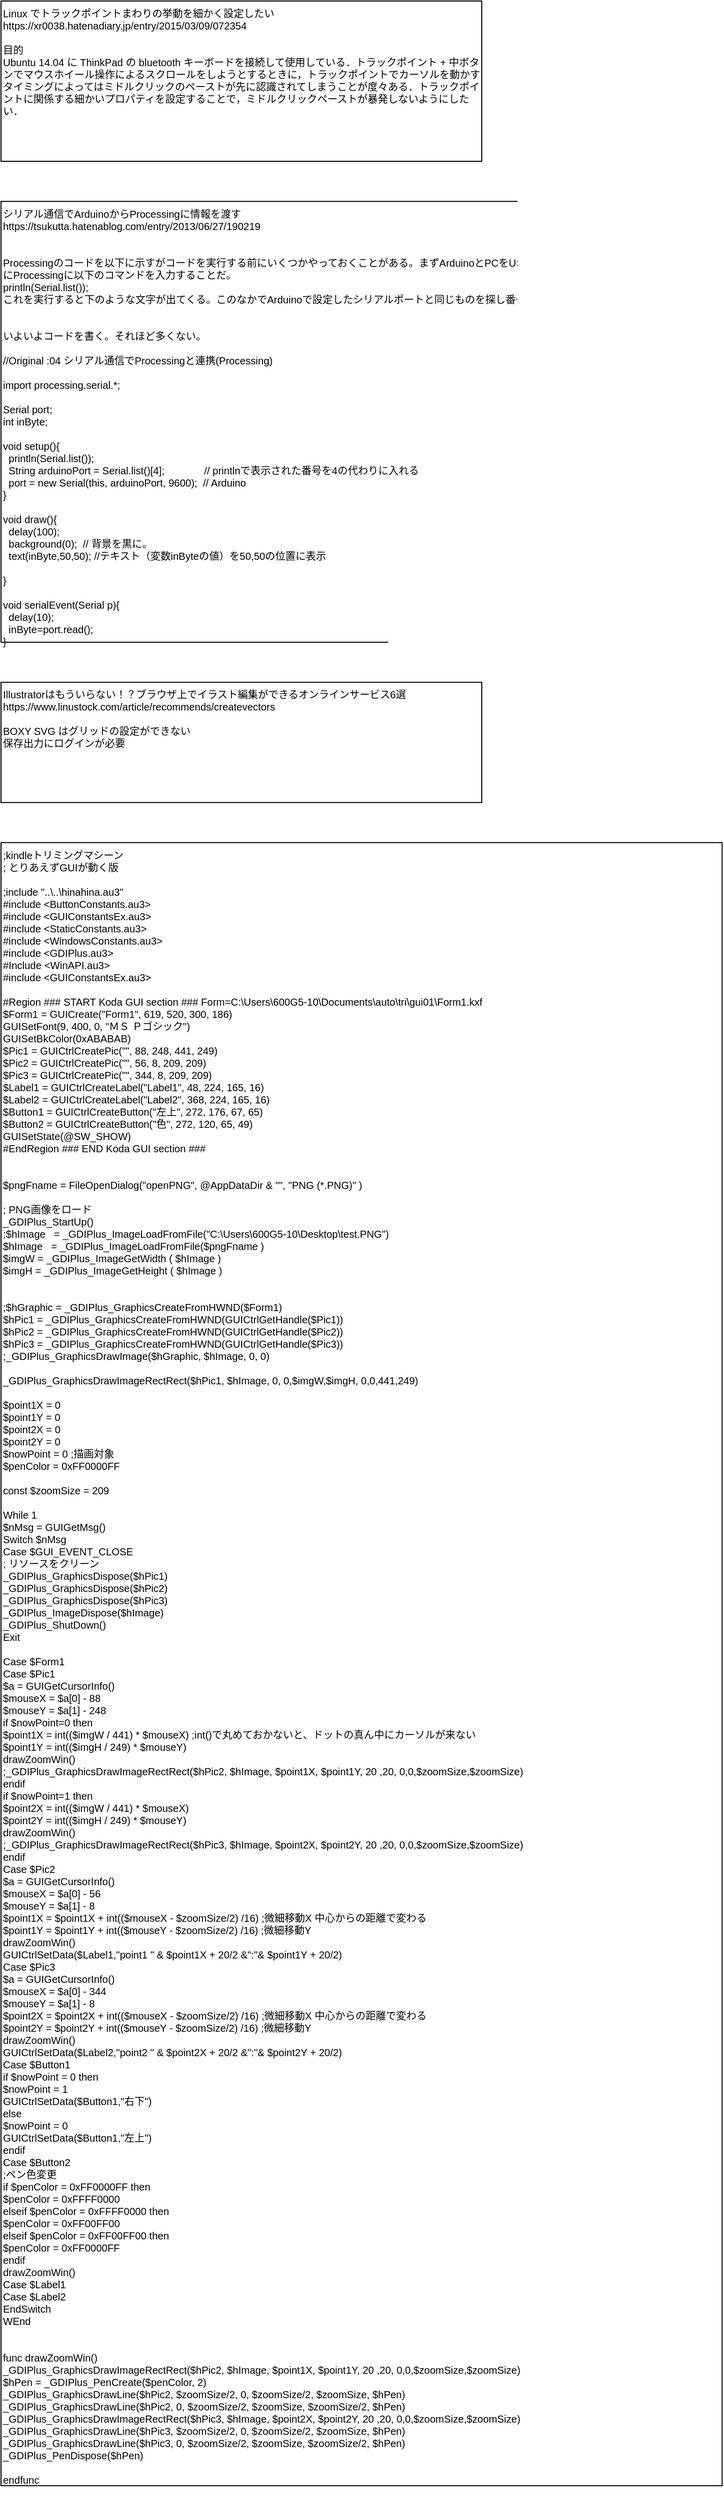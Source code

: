 <mxfile version="17.4.0" type="github">
  <diagram id="wNjajI2MCHbM71Gs-DAX" name="ページ1">
    <mxGraphModel dx="1087" dy="680" grid="1" gridSize="39.37" guides="1" tooltips="1" connect="1" arrows="1" fold="1" page="1" pageScale="1" pageWidth="827" pageHeight="1169" math="0" shadow="0">
      <root>
        <mxCell id="0" />
        <mxCell id="1" parent="0" />
        <mxCell id="RUVW1VNI79D-d2WEvtp2-1" value="&lt;div&gt;&lt;div&gt;Linux でトラックポイントまわりの挙動を細かく設定したい&lt;/div&gt;&lt;div&gt;https://xr0038.hatenadiary.jp/entry/2015/03/09/072354&lt;/div&gt;&lt;div&gt;&lt;br&gt;&lt;/div&gt;&lt;div&gt;目的&lt;/div&gt;&lt;div&gt;Ubuntu 14.04 に ThinkPad の bluetooth キーボードを接続して使用している．トラックポイント + 中ボタンでマウスホイール操作によるスクロールをしようとするときに，トラックポイントでカーソルを動かすタイミングによってはミドルクリックのペーストが先に認識されてしまうことが度々ある．トラックポイントに関係する細かいプロパティを設定することで，ミドルクリックペーストが暴発しないようにしたい．&lt;/div&gt;&lt;/div&gt;" style="text;html=1;strokeColor=default;fillColor=none;align=left;verticalAlign=top;whiteSpace=wrap;rounded=0;fontSize=10;" parent="1" vertex="1">
          <mxGeometry width="472.44" height="157.48" as="geometry" />
        </mxCell>
        <mxCell id="25LW0VAzEqJ-nKai1Upx-1" value="&lt;div&gt;シリアル通信でArduinoからProcessingに情報を渡す&lt;/div&gt;&lt;div&gt;https://tsukutta.hatenablog.com/entry/2013/06/27/190219&lt;/div&gt;&lt;div&gt;&lt;br&gt;&lt;/div&gt;&lt;div&gt;&lt;br&gt;&lt;/div&gt;&lt;div&gt;Processingのコードを以下に示すがコードを実行する前にいくつかやっておくことがある。まずArduinoとPCをUSB端子で接続すること。次にProcessingに以下のコマンドを入力することだ。&lt;/div&gt;&lt;div&gt;&lt;span&gt; &lt;/span&gt;println(Serial.list());&lt;/div&gt;&lt;div&gt;これを実行すると下のような文字が出てくる。このなかでArduinoで設定したシリアルポートと同じものを探し番号を覚えておく。&lt;/div&gt;&lt;div&gt;&lt;br&gt;&lt;/div&gt;&lt;div&gt;&lt;br&gt;&lt;/div&gt;&lt;div&gt;いよいよコードを書く。それほど多くない。&lt;/div&gt;&lt;div&gt;&lt;br&gt;&lt;/div&gt;&lt;div&gt;//Original :04 シリアル通信でProcessingと連携(Processing)&lt;/div&gt;&lt;div&gt;&lt;br&gt;&lt;/div&gt;&lt;div&gt;import processing.serial.*;&lt;/div&gt;&lt;div&gt;&lt;br&gt;&lt;/div&gt;&lt;div&gt;Serial port;&amp;nbsp;&lt;/div&gt;&lt;div&gt;int inByte;&lt;/div&gt;&lt;div&gt;&lt;br&gt;&lt;/div&gt;&lt;div&gt;void setup(){&lt;/div&gt;&lt;div&gt;&amp;nbsp; println(Serial.list());&lt;/div&gt;&lt;div&gt;&amp;nbsp; String arduinoPort = Serial.list()[4];&amp;nbsp; &amp;nbsp; &amp;nbsp; &amp;nbsp; &amp;nbsp; &amp;nbsp; &amp;nbsp; // printlnで表示された番号を4の代わりに入れる&lt;/div&gt;&lt;div&gt;&amp;nbsp; port = new Serial(this, arduinoPort, 9600);&amp;nbsp; // Arduino&lt;/div&gt;&lt;div&gt;}&lt;/div&gt;&lt;div&gt;&lt;br&gt;&lt;/div&gt;&lt;div&gt;void draw(){&lt;/div&gt;&lt;div&gt;&amp;nbsp; delay(100);&lt;/div&gt;&lt;div&gt;&amp;nbsp; background(0);&amp;nbsp; // 背景を黒に。&lt;/div&gt;&lt;div&gt;&amp;nbsp; text(inByte,50,50); //テキスト（変数inByteの値）を50,50の位置に表示&lt;/div&gt;&lt;div&gt;&amp;nbsp;&amp;nbsp;&lt;/div&gt;&lt;div&gt;}&lt;/div&gt;&lt;div&gt;&lt;br&gt;&lt;/div&gt;&lt;div&gt;void serialEvent(Serial p){&lt;/div&gt;&lt;div&gt;&amp;nbsp; delay(10);&lt;/div&gt;&lt;div&gt;&amp;nbsp; inByte=port.read();&lt;/div&gt;&lt;div&gt;}&lt;/div&gt;" style="text;html=1;strokeColor=default;fillColor=none;align=left;verticalAlign=top;whiteSpace=wrap;rounded=0;fontSize=10;" parent="1" vertex="1">
          <mxGeometry y="196.85" width="629.92" height="433.07" as="geometry" />
        </mxCell>
        <mxCell id="xX8cJ3ERn-WcbGZl_4lk-1" value="&lt;div&gt;Illustratorはもういらない！？ブラウザ上でイラスト編集ができるオンラインサービス6選&lt;/div&gt;&lt;div&gt;https://www.linustock.com/article/recommends/createvectors&lt;/div&gt;&lt;div&gt;&lt;br&gt;&lt;/div&gt;&lt;div&gt;BOXY SVG はグリッドの設定ができない&lt;/div&gt;&lt;div&gt;保存出力にログインが必要&lt;/div&gt;" style="text;html=1;strokeColor=default;fillColor=none;align=left;verticalAlign=top;whiteSpace=wrap;rounded=0;fontSize=10;" parent="1" vertex="1">
          <mxGeometry y="669.29" width="472.44" height="118.11" as="geometry" />
        </mxCell>
        <mxCell id="f5EtCbAzlyeyAya_sc4U-1" value="&lt;div&gt;;kindleトリミングマシーン&lt;/div&gt;&lt;div&gt;;&lt;span&gt;	&lt;/span&gt;とりあえずGUIが動く版&lt;/div&gt;&lt;div&gt;&lt;br&gt;&lt;/div&gt;&lt;div&gt;;include &quot;..\..\hinahina.au3&quot;&lt;/div&gt;&lt;div&gt;#include &amp;lt;ButtonConstants.au3&amp;gt;&lt;/div&gt;&lt;div&gt;#include &amp;lt;GUIConstantsEx.au3&amp;gt;&lt;/div&gt;&lt;div&gt;#include &amp;lt;StaticConstants.au3&amp;gt;&lt;/div&gt;&lt;div&gt;#include &amp;lt;WindowsConstants.au3&amp;gt;&lt;/div&gt;&lt;div&gt;#include &amp;lt;GDIPlus.au3&amp;gt;&lt;/div&gt;&lt;div&gt;#Include &amp;lt;WinAPI.au3&amp;gt;&lt;/div&gt;&lt;div&gt;#include &amp;lt;GUIConstantsEx.au3&amp;gt;&lt;/div&gt;&lt;div&gt;&lt;br&gt;&lt;/div&gt;&lt;div&gt;#Region ### START Koda GUI section ### Form=C:\Users\600G5-10\Documents\auto\tri\gui01\Form1.kxf&lt;/div&gt;&lt;div&gt;$Form1 = GUICreate(&quot;Form1&quot;, 619, 520, 300, 186)&lt;/div&gt;&lt;div&gt;GUISetFont(9, 400, 0, &quot;ＭＳ Ｐゴシック&quot;)&lt;/div&gt;&lt;div&gt;GUISetBkColor(0xABABAB)&lt;/div&gt;&lt;div&gt;$Pic1 = GUICtrlCreatePic(&quot;&quot;, 88, 248, 441, 249)&lt;/div&gt;&lt;div&gt;$Pic2 = GUICtrlCreatePic(&quot;&quot;, 56, 8, 209, 209)&lt;/div&gt;&lt;div&gt;$Pic3 = GUICtrlCreatePic(&quot;&quot;, 344, 8, 209, 209)&lt;/div&gt;&lt;div&gt;$Label1 = GUICtrlCreateLabel(&quot;Label1&quot;, 48, 224, 165, 16)&lt;/div&gt;&lt;div&gt;$Label2 = GUICtrlCreateLabel(&quot;Label2&quot;, 368, 224, 165, 16)&lt;/div&gt;&lt;div&gt;$Button1 = GUICtrlCreateButton(&quot;左上&quot;, 272, 176, 67, 65)&lt;/div&gt;&lt;div&gt;$Button2 = GUICtrlCreateButton(&quot;色&quot;, 272, 120, 65, 49)&lt;/div&gt;&lt;div&gt;GUISetState(@SW_SHOW)&lt;/div&gt;&lt;div&gt;#EndRegion ### END Koda GUI section ###&lt;/div&gt;&lt;div&gt;&lt;br&gt;&lt;/div&gt;&lt;div&gt;&lt;br&gt;&lt;/div&gt;&lt;div&gt;$pngFname = FileOpenDialog(&quot;openPNG&quot;, @AppDataDir &amp;amp; &quot;&quot;, &quot;PNG (*.PNG)&quot; )&lt;/div&gt;&lt;div&gt;&lt;br&gt;&lt;/div&gt;&lt;div&gt;; PNG画像をロード&lt;/div&gt;&lt;div&gt;_GDIPlus_StartUp()&lt;/div&gt;&lt;div&gt;;$hImage&amp;nbsp; &amp;nbsp;= _GDIPlus_ImageLoadFromFile(&quot;C:\Users\600G5-10\Desktop\test.PNG&quot;)&lt;/div&gt;&lt;div&gt;$hImage&amp;nbsp; &amp;nbsp;= _GDIPlus_ImageLoadFromFile($pngFname )&lt;/div&gt;&lt;div&gt;$imgW = _GDIPlus_ImageGetWidth ( $hImage )&lt;/div&gt;&lt;div&gt;$imgH = _GDIPlus_ImageGetHeight ( $hImage )&lt;/div&gt;&lt;div&gt;&lt;br&gt;&lt;/div&gt;&lt;div&gt;&lt;br&gt;&lt;/div&gt;&lt;div&gt;;$hGraphic = _GDIPlus_GraphicsCreateFromHWND($Form1)&lt;/div&gt;&lt;div&gt;$hPic1 = _GDIPlus_GraphicsCreateFromHWND(GUICtrlGetHandle($Pic1))&lt;/div&gt;&lt;div&gt;$hPic2 = _GDIPlus_GraphicsCreateFromHWND(GUICtrlGetHandle($Pic2))&lt;/div&gt;&lt;div&gt;$hPic3 = _GDIPlus_GraphicsCreateFromHWND(GUICtrlGetHandle($Pic3))&lt;/div&gt;&lt;div&gt;;_GDIPlus_GraphicsDrawImage($hGraphic, $hImage, 0, 0)&lt;/div&gt;&lt;div&gt;&lt;br&gt;&lt;/div&gt;&lt;div&gt;_GDIPlus_GraphicsDrawImageRectRect($hPic1, $hImage, 0, 0,$imgW,$imgH, 0,0,441,249)&lt;/div&gt;&lt;div&gt;&lt;br&gt;&lt;/div&gt;&lt;div&gt;$point1X = 0&lt;/div&gt;&lt;div&gt;$point1Y = 0&lt;/div&gt;&lt;div&gt;$point2X = 0&lt;/div&gt;&lt;div&gt;$point2Y = 0&lt;/div&gt;&lt;div&gt;$nowPoint = 0&lt;span&gt;		&lt;/span&gt;;描画対象&lt;/div&gt;&lt;div&gt;$penColor = 0xFF0000FF&lt;/div&gt;&lt;div&gt;&lt;br&gt;&lt;/div&gt;&lt;div&gt;const $zoomSize = 209&lt;/div&gt;&lt;div&gt;&lt;br&gt;&lt;/div&gt;&lt;div&gt;While 1&lt;/div&gt;&lt;div&gt;&lt;span&gt;	&lt;/span&gt;$nMsg = GUIGetMsg()&lt;/div&gt;&lt;div&gt;&lt;span&gt;	&lt;/span&gt;Switch $nMsg&lt;/div&gt;&lt;div&gt;&lt;span&gt;		&lt;/span&gt;Case $GUI_EVENT_CLOSE&lt;/div&gt;&lt;div&gt;&lt;span&gt;			&lt;/span&gt;; リソースをクリーン&lt;/div&gt;&lt;div&gt;&lt;span&gt;			&lt;/span&gt;_GDIPlus_GraphicsDispose($hPic1)&lt;/div&gt;&lt;div&gt;&lt;span&gt;			&lt;/span&gt;_GDIPlus_GraphicsDispose($hPic2)&lt;/div&gt;&lt;div&gt;&lt;span&gt;			&lt;/span&gt;_GDIPlus_GraphicsDispose($hPic3)&lt;/div&gt;&lt;div&gt;&lt;span&gt;			&lt;/span&gt;_GDIPlus_ImageDispose($hImage)&lt;/div&gt;&lt;div&gt;&lt;span&gt;			&lt;/span&gt;_GDIPlus_ShutDown()&lt;/div&gt;&lt;div&gt;&lt;span&gt;			&lt;/span&gt;Exit&lt;/div&gt;&lt;div&gt;&lt;br&gt;&lt;/div&gt;&lt;div&gt;&lt;span&gt;		&lt;/span&gt;Case $Form1&lt;/div&gt;&lt;div&gt;&lt;span&gt;		&lt;/span&gt;Case $Pic1&lt;/div&gt;&lt;div&gt;&lt;span&gt;			&lt;/span&gt;$a = GUIGetCursorInfo()&amp;nbsp;&lt;/div&gt;&lt;div&gt;&lt;span&gt;			&lt;/span&gt;$mouseX = $a[0] - 88&lt;/div&gt;&lt;div&gt;&lt;span&gt;			&lt;/span&gt;$mouseY = $a[1] - 248&lt;/div&gt;&lt;div&gt;&lt;span&gt;			&lt;/span&gt;if $nowPoint=0 then&lt;/div&gt;&lt;div&gt;&lt;span&gt;				&lt;/span&gt;$point1X = int(($imgW / 441) * $mouseX)&lt;span&gt;	&lt;/span&gt;;int()で丸めておかないと、ドットの真ん中にカーソルが来ない&lt;/div&gt;&lt;div&gt;&lt;span&gt;				&lt;/span&gt;$point1Y = int(($imgH / 249) * $mouseY)&lt;/div&gt;&lt;div&gt;&lt;span&gt;				&lt;/span&gt;drawZoomWin()&lt;/div&gt;&lt;div&gt;&lt;span&gt;				&lt;/span&gt;;_GDIPlus_GraphicsDrawImageRectRect($hPic2, $hImage, $point1X, $point1Y, 20 ,20, 0,0,$zoomSize,$zoomSize)&lt;/div&gt;&lt;div&gt;&lt;span&gt;			&lt;/span&gt;endif&lt;/div&gt;&lt;div&gt;&lt;span&gt;			&lt;/span&gt;if $nowPoint=1 then&lt;/div&gt;&lt;div&gt;&lt;span&gt;				&lt;/span&gt;$point2X = int(($imgW / 441) * $mouseX)&lt;/div&gt;&lt;div&gt;&lt;span&gt;				&lt;/span&gt;$point2Y = int(($imgH / 249) * $mouseY)&lt;/div&gt;&lt;div&gt;&lt;span&gt;				&lt;/span&gt;drawZoomWin()&lt;/div&gt;&lt;div&gt;&lt;span&gt;				&lt;/span&gt;;_GDIPlus_GraphicsDrawImageRectRect($hPic3, $hImage, $point2X, $point2Y, 20 ,20, 0,0,$zoomSize,$zoomSize)&lt;/div&gt;&lt;div&gt;&lt;span&gt;			&lt;/span&gt;endif&lt;/div&gt;&lt;div&gt;&lt;span&gt;		&lt;/span&gt;Case $Pic2&lt;/div&gt;&lt;div&gt;&lt;span&gt;			&lt;/span&gt;$a = GUIGetCursorInfo()&amp;nbsp;&lt;/div&gt;&lt;div&gt;&lt;span&gt;			&lt;/span&gt;$mouseX = $a[0] - 56&lt;/div&gt;&lt;div&gt;&lt;span&gt;			&lt;/span&gt;$mouseY = $a[1] - 8&lt;/div&gt;&lt;div&gt;&lt;span&gt;			&lt;/span&gt;$point1X = $point1X + int(($mouseX - $zoomSize/2) /16)&lt;span&gt;		&lt;/span&gt;;微細移動X 中心からの距離で変わる&lt;/div&gt;&lt;div&gt;&lt;span&gt;			&lt;/span&gt;$point1Y = $point1Y + int(($mouseY - $zoomSize/2) /16)&lt;span&gt;		&lt;/span&gt;;微細移動Y&lt;/div&gt;&lt;div&gt;&lt;span&gt;			&lt;/span&gt;drawZoomWin()&lt;/div&gt;&lt;div&gt;&lt;span&gt;			&lt;/span&gt;GUICtrlSetData($Label1,&quot;point1 &quot; &amp;amp; $point1X + 20/2 &amp;amp;&quot;:&quot;&amp;amp; $point1Y + 20/2)&lt;/div&gt;&lt;div&gt;&lt;span&gt;		&lt;/span&gt;Case $Pic3&lt;/div&gt;&lt;div&gt;&lt;span&gt;			&lt;/span&gt;$a = GUIGetCursorInfo()&amp;nbsp;&lt;/div&gt;&lt;div&gt;&lt;span&gt;			&lt;/span&gt;$mouseX = $a[0] - 344&lt;/div&gt;&lt;div&gt;&lt;span&gt;			&lt;/span&gt;$mouseY = $a[1] - 8&lt;/div&gt;&lt;div&gt;&lt;span&gt;			&lt;/span&gt;$point2X = $point2X + int(($mouseX - $zoomSize/2) /16)&lt;span&gt;		&lt;/span&gt;;微細移動X 中心からの距離で変わる&lt;/div&gt;&lt;div&gt;&lt;span&gt;			&lt;/span&gt;$point2Y = $point2Y + int(($mouseY - $zoomSize/2) /16)&lt;span&gt;		&lt;/span&gt;;微細移動Y&lt;/div&gt;&lt;div&gt;&lt;span&gt;			&lt;/span&gt;drawZoomWin()&lt;/div&gt;&lt;div&gt;&lt;span&gt;			&lt;/span&gt;GUICtrlSetData($Label2,&quot;point2 &quot; &amp;amp; $point2X + 20/2 &amp;amp;&quot;:&quot;&amp;amp; $point2Y + 20/2)&lt;/div&gt;&lt;div&gt;&lt;span&gt;		&lt;/span&gt;Case $Button1&lt;/div&gt;&lt;div&gt;&lt;span&gt;			&lt;/span&gt;if $nowPoint = 0 then&lt;/div&gt;&lt;div&gt;&lt;span&gt;				&lt;/span&gt;$nowPoint = 1&lt;/div&gt;&lt;div&gt;&lt;span&gt;				&lt;/span&gt;GUICtrlSetData($Button1,&quot;右下&quot;)&lt;/div&gt;&lt;div&gt;&lt;span&gt;			&lt;/span&gt;else&lt;/div&gt;&lt;div&gt;&lt;span&gt;				&lt;/span&gt;$nowPoint = 0&lt;/div&gt;&lt;div&gt;&lt;span&gt;				&lt;/span&gt;GUICtrlSetData($Button1,&quot;左上&quot;)&lt;/div&gt;&lt;div&gt;&lt;span&gt;			&lt;/span&gt;endif&lt;/div&gt;&lt;div&gt;&lt;span&gt;		&lt;/span&gt;Case $Button2&lt;/div&gt;&lt;div&gt;&lt;span&gt;			&lt;/span&gt;;ペン色変更&lt;/div&gt;&lt;div&gt;&lt;span&gt;			&lt;/span&gt;if $penColor = 0xFF0000FF then&lt;/div&gt;&lt;div&gt;&lt;span&gt;				&lt;/span&gt;$penColor = 0xFFFF0000&lt;/div&gt;&lt;div&gt;&lt;span&gt;			&lt;/span&gt;elseif $penColor = 0xFFFF0000 then&lt;/div&gt;&lt;div&gt;&lt;span&gt;				&lt;/span&gt;$penColor = 0xFF00FF00&lt;/div&gt;&lt;div&gt;&lt;span&gt;			&lt;/span&gt;elseif $penColor = 0xFF00FF00 then&lt;/div&gt;&lt;div&gt;&lt;span&gt;				&lt;/span&gt;$penColor = 0xFF0000FF&lt;/div&gt;&lt;div&gt;&lt;span&gt;			&lt;/span&gt;endif&lt;/div&gt;&lt;div&gt;&lt;span&gt;			&lt;/span&gt;drawZoomWin()&lt;/div&gt;&lt;div&gt;&lt;span&gt;		&lt;/span&gt;Case $Label1&lt;/div&gt;&lt;div&gt;&lt;span&gt;		&lt;/span&gt;Case $Label2&lt;/div&gt;&lt;div&gt;&lt;span&gt;	&lt;/span&gt;EndSwitch&lt;/div&gt;&lt;div&gt;WEnd&lt;/div&gt;&lt;div&gt;&lt;br&gt;&lt;/div&gt;&lt;div&gt;&lt;br&gt;&lt;/div&gt;&lt;div&gt;func drawZoomWin()&lt;/div&gt;&lt;div&gt;&lt;span&gt;	&lt;/span&gt;_GDIPlus_GraphicsDrawImageRectRect($hPic2, $hImage, $point1X, $point1Y, 20 ,20, 0,0,$zoomSize,$zoomSize)&lt;/div&gt;&lt;div&gt;&lt;span&gt;	&lt;/span&gt;$hPen = _GDIPlus_PenCreate($penColor, 2)&lt;/div&gt;&lt;div&gt;&lt;span&gt;	&lt;/span&gt;_GDIPlus_GraphicsDrawLine($hPic2, $zoomSize/2, 0, $zoomSize/2, $zoomSize, $hPen)&lt;/div&gt;&lt;div&gt;&lt;span&gt;	&lt;/span&gt;_GDIPlus_GraphicsDrawLine($hPic2, 0, $zoomSize/2, $zoomSize, $zoomSize/2, $hPen)&lt;/div&gt;&lt;div&gt;&lt;span&gt;	&lt;/span&gt;&lt;/div&gt;&lt;div&gt;&lt;span&gt;	&lt;/span&gt;_GDIPlus_GraphicsDrawImageRectRect($hPic3, $hImage, $point2X, $point2Y, 20 ,20, 0,0,$zoomSize,$zoomSize)&lt;/div&gt;&lt;div&gt;&lt;span&gt;	&lt;/span&gt;_GDIPlus_GraphicsDrawLine($hPic3, $zoomSize/2, 0, $zoomSize/2, $zoomSize, $hPen)&lt;/div&gt;&lt;div&gt;&lt;span&gt;	&lt;/span&gt;_GDIPlus_GraphicsDrawLine($hPic3, 0, $zoomSize/2, $zoomSize, $zoomSize/2, $hPen)&lt;/div&gt;&lt;div&gt;&lt;span&gt;	&lt;/span&gt;&lt;/div&gt;&lt;div&gt;&lt;span&gt;	&lt;/span&gt;_GDIPlus_PenDispose($hPen)&lt;/div&gt;&lt;div&gt;&lt;br&gt;&lt;/div&gt;&lt;div&gt;endfunc&lt;/div&gt;&lt;div&gt;&lt;br&gt;&lt;/div&gt;" style="text;html=1;strokeColor=default;fillColor=none;align=left;verticalAlign=top;whiteSpace=wrap;rounded=0;fontSize=10;" parent="1" vertex="1">
          <mxGeometry y="826.77" width="708.66" height="1614.17" as="geometry" />
        </mxCell>
      </root>
    </mxGraphModel>
  </diagram>
</mxfile>
